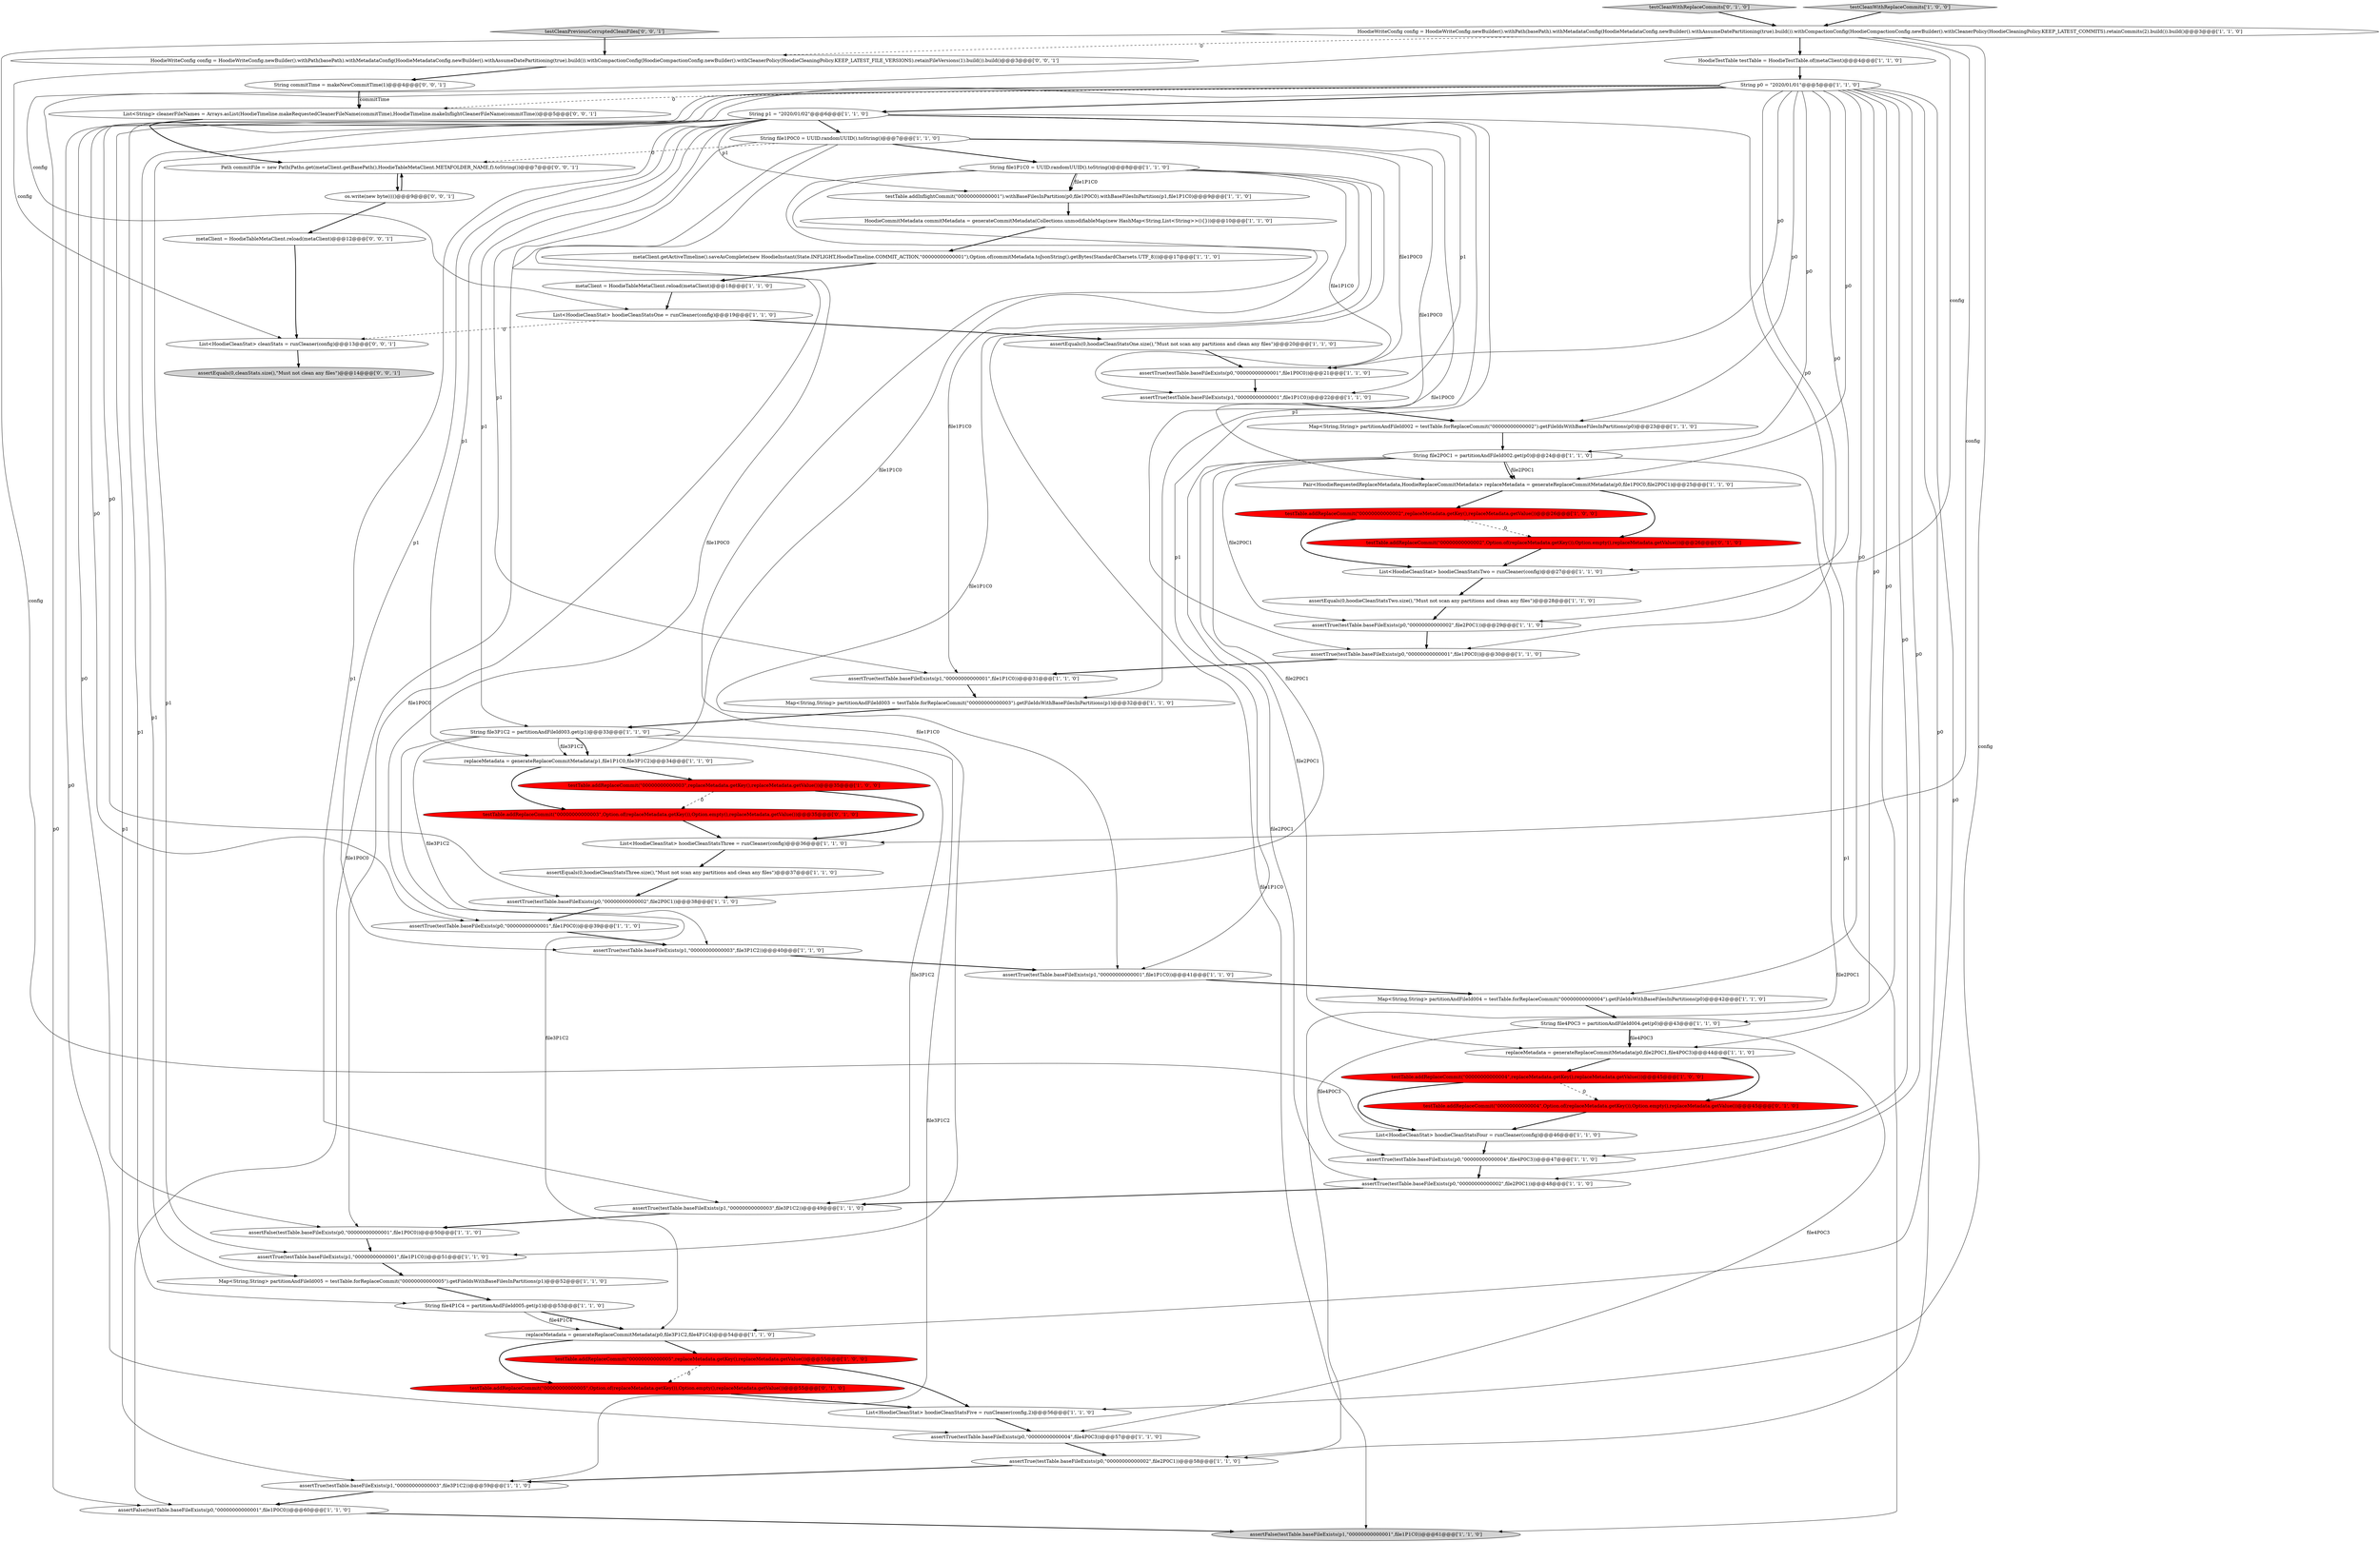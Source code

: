 digraph {
54 [style = filled, label = "testTable.addReplaceCommit(\"00000000000005\",Option.of(replaceMetadata.getKey()),Option.empty(),replaceMetadata.getValue())@@@55@@@['0', '1', '0']", fillcolor = red, shape = ellipse image = "AAA1AAABBB2BBB"];
42 [style = filled, label = "HoodieTestTable testTable = HoodieTestTable.of(metaClient)@@@4@@@['1', '1', '0']", fillcolor = white, shape = ellipse image = "AAA0AAABBB1BBB"];
12 [style = filled, label = "assertEquals(0,hoodieCleanStatsOne.size(),\"Must not scan any partitions and clean any files\")@@@20@@@['1', '1', '0']", fillcolor = white, shape = ellipse image = "AAA0AAABBB1BBB"];
24 [style = filled, label = "assertTrue(testTable.baseFileExists(p1,\"00000000000001\",file1P1C0))@@@51@@@['1', '1', '0']", fillcolor = white, shape = ellipse image = "AAA0AAABBB1BBB"];
4 [style = filled, label = "assertEquals(0,hoodieCleanStatsTwo.size(),\"Must not scan any partitions and clean any files\")@@@28@@@['1', '1', '0']", fillcolor = white, shape = ellipse image = "AAA0AAABBB1BBB"];
28 [style = filled, label = "assertFalse(testTable.baseFileExists(p0,\"00000000000001\",file1P0C0))@@@60@@@['1', '1', '0']", fillcolor = white, shape = ellipse image = "AAA0AAABBB1BBB"];
36 [style = filled, label = "assertTrue(testTable.baseFileExists(p0,\"00000000000002\",file2P0C1))@@@58@@@['1', '1', '0']", fillcolor = white, shape = ellipse image = "AAA0AAABBB1BBB"];
47 [style = filled, label = "replaceMetadata = generateReplaceCommitMetadata(p1,file1P1C0,file3P1C2)@@@34@@@['1', '1', '0']", fillcolor = white, shape = ellipse image = "AAA0AAABBB1BBB"];
50 [style = filled, label = "assertTrue(testTable.baseFileExists(p1,\"00000000000001\",file1P1C0))@@@22@@@['1', '1', '0']", fillcolor = white, shape = ellipse image = "AAA0AAABBB1BBB"];
14 [style = filled, label = "replaceMetadata = generateReplaceCommitMetadata(p0,file3P1C2,file4P1C4)@@@54@@@['1', '1', '0']", fillcolor = white, shape = ellipse image = "AAA0AAABBB1BBB"];
62 [style = filled, label = "HoodieWriteConfig config = HoodieWriteConfig.newBuilder().withPath(basePath).withMetadataConfig(HoodieMetadataConfig.newBuilder().withAssumeDatePartitioning(true).build()).withCompactionConfig(HoodieCompactionConfig.newBuilder().withCleanerPolicy(HoodieCleaningPolicy.KEEP_LATEST_FILE_VERSIONS).retainFileVersions(1).build()).build()@@@3@@@['0', '0', '1']", fillcolor = white, shape = ellipse image = "AAA0AAABBB3BBB"];
30 [style = filled, label = "assertEquals(0,hoodieCleanStatsThree.size(),\"Must not scan any partitions and clean any files\")@@@37@@@['1', '1', '0']", fillcolor = white, shape = ellipse image = "AAA0AAABBB1BBB"];
15 [style = filled, label = "Map<String,String> partitionAndFileId004 = testTable.forReplaceCommit(\"00000000000004\").getFileIdsWithBaseFilesInPartitions(p0)@@@42@@@['1', '1', '0']", fillcolor = white, shape = ellipse image = "AAA0AAABBB1BBB"];
2 [style = filled, label = "assertTrue(testTable.baseFileExists(p0,\"00000000000002\",file2P0C1))@@@38@@@['1', '1', '0']", fillcolor = white, shape = ellipse image = "AAA0AAABBB1BBB"];
66 [style = filled, label = "String commitTime = makeNewCommitTime(1)@@@4@@@['0', '0', '1']", fillcolor = white, shape = ellipse image = "AAA0AAABBB3BBB"];
23 [style = filled, label = "List<HoodieCleanStat> hoodieCleanStatsOne = runCleaner(config)@@@19@@@['1', '1', '0']", fillcolor = white, shape = ellipse image = "AAA0AAABBB1BBB"];
3 [style = filled, label = "replaceMetadata = generateReplaceCommitMetadata(p0,file2P0C1,file4P0C3)@@@44@@@['1', '1', '0']", fillcolor = white, shape = ellipse image = "AAA0AAABBB1BBB"];
60 [style = filled, label = "List<HoodieCleanStat> cleanStats = runCleaner(config)@@@13@@@['0', '0', '1']", fillcolor = white, shape = ellipse image = "AAA0AAABBB3BBB"];
10 [style = filled, label = "assertTrue(testTable.baseFileExists(p1,\"00000000000003\",file3P1C2))@@@59@@@['1', '1', '0']", fillcolor = white, shape = ellipse image = "AAA0AAABBB1BBB"];
13 [style = filled, label = "testTable.addInflightCommit(\"00000000000001\").withBaseFilesInPartition(p0,file1P0C0).withBaseFilesInPartition(p1,file1P1C0)@@@9@@@['1', '1', '0']", fillcolor = white, shape = ellipse image = "AAA0AAABBB1BBB"];
33 [style = filled, label = "String p1 = \"2020/01/02\"@@@6@@@['1', '1', '0']", fillcolor = white, shape = ellipse image = "AAA0AAABBB1BBB"];
41 [style = filled, label = "String file2P0C1 = partitionAndFileId002.get(p0)@@@24@@@['1', '1', '0']", fillcolor = white, shape = ellipse image = "AAA0AAABBB1BBB"];
55 [style = filled, label = "testTable.addReplaceCommit(\"00000000000004\",Option.of(replaceMetadata.getKey()),Option.empty(),replaceMetadata.getValue())@@@45@@@['0', '1', '0']", fillcolor = red, shape = ellipse image = "AAA1AAABBB2BBB"];
1 [style = filled, label = "assertTrue(testTable.baseFileExists(p1,\"00000000000001\",file1P1C0))@@@31@@@['1', '1', '0']", fillcolor = white, shape = ellipse image = "AAA0AAABBB1BBB"];
6 [style = filled, label = "List<HoodieCleanStat> hoodieCleanStatsFive = runCleaner(config,2)@@@56@@@['1', '1', '0']", fillcolor = white, shape = ellipse image = "AAA0AAABBB1BBB"];
37 [style = filled, label = "assertTrue(testTable.baseFileExists(p1,\"00000000000001\",file1P1C0))@@@41@@@['1', '1', '0']", fillcolor = white, shape = ellipse image = "AAA0AAABBB1BBB"];
11 [style = filled, label = "testTable.addReplaceCommit(\"00000000000003\",replaceMetadata.getKey(),replaceMetadata.getValue())@@@35@@@['1', '0', '0']", fillcolor = red, shape = ellipse image = "AAA1AAABBB1BBB"];
22 [style = filled, label = "testTable.addReplaceCommit(\"00000000000002\",replaceMetadata.getKey(),replaceMetadata.getValue())@@@26@@@['1', '0', '0']", fillcolor = red, shape = ellipse image = "AAA1AAABBB1BBB"];
19 [style = filled, label = "assertTrue(testTable.baseFileExists(p0,\"00000000000001\",file1P0C0))@@@39@@@['1', '1', '0']", fillcolor = white, shape = ellipse image = "AAA0AAABBB1BBB"];
25 [style = filled, label = "assertTrue(testTable.baseFileExists(p0,\"00000000000004\",file4P0C3))@@@57@@@['1', '1', '0']", fillcolor = white, shape = ellipse image = "AAA0AAABBB1BBB"];
45 [style = filled, label = "String file3P1C2 = partitionAndFileId003.get(p1)@@@33@@@['1', '1', '0']", fillcolor = white, shape = ellipse image = "AAA0AAABBB1BBB"];
48 [style = filled, label = "metaClient.getActiveTimeline().saveAsComplete(new HoodieInstant(State.INFLIGHT,HoodieTimeline.COMMIT_ACTION,\"00000000000001\"),Option.of(commitMetadata.toJsonString().getBytes(StandardCharsets.UTF_8)))@@@17@@@['1', '1', '0']", fillcolor = white, shape = ellipse image = "AAA0AAABBB1BBB"];
20 [style = filled, label = "String file4P1C4 = partitionAndFileId005.get(p1)@@@53@@@['1', '1', '0']", fillcolor = white, shape = ellipse image = "AAA0AAABBB1BBB"];
52 [style = filled, label = "assertTrue(testTable.baseFileExists(p0,\"00000000000004\",file4P0C3))@@@47@@@['1', '1', '0']", fillcolor = white, shape = ellipse image = "AAA0AAABBB1BBB"];
53 [style = filled, label = "HoodieCommitMetadata commitMetadata = generateCommitMetadata(Collections.unmodifiableMap(new HashMap<String,List<String>>(){}))@@@10@@@['1', '1', '0']", fillcolor = white, shape = ellipse image = "AAA0AAABBB1BBB"];
57 [style = filled, label = "testTable.addReplaceCommit(\"00000000000003\",Option.of(replaceMetadata.getKey()),Option.empty(),replaceMetadata.getValue())@@@35@@@['0', '1', '0']", fillcolor = red, shape = ellipse image = "AAA1AAABBB2BBB"];
5 [style = filled, label = "testTable.addReplaceCommit(\"00000000000005\",replaceMetadata.getKey(),replaceMetadata.getValue())@@@55@@@['1', '0', '0']", fillcolor = red, shape = ellipse image = "AAA1AAABBB1BBB"];
29 [style = filled, label = "List<HoodieCleanStat> hoodieCleanStatsTwo = runCleaner(config)@@@27@@@['1', '1', '0']", fillcolor = white, shape = ellipse image = "AAA0AAABBB1BBB"];
39 [style = filled, label = "HoodieWriteConfig config = HoodieWriteConfig.newBuilder().withPath(basePath).withMetadataConfig(HoodieMetadataConfig.newBuilder().withAssumeDatePartitioning(true).build()).withCompactionConfig(HoodieCompactionConfig.newBuilder().withCleanerPolicy(HoodieCleaningPolicy.KEEP_LATEST_COMMITS).retainCommits(2).build()).build()@@@3@@@['1', '1', '0']", fillcolor = white, shape = ellipse image = "AAA0AAABBB1BBB"];
31 [style = filled, label = "assertTrue(testTable.baseFileExists(p1,\"00000000000003\",file3P1C2))@@@40@@@['1', '1', '0']", fillcolor = white, shape = ellipse image = "AAA0AAABBB1BBB"];
9 [style = filled, label = "Map<String,String> partitionAndFileId005 = testTable.forReplaceCommit(\"00000000000005\").getFileIdsWithBaseFilesInPartitions(p1)@@@52@@@['1', '1', '0']", fillcolor = white, shape = ellipse image = "AAA0AAABBB1BBB"];
26 [style = filled, label = "metaClient = HoodieTableMetaClient.reload(metaClient)@@@18@@@['1', '1', '0']", fillcolor = white, shape = ellipse image = "AAA0AAABBB1BBB"];
32 [style = filled, label = "assertTrue(testTable.baseFileExists(p1,\"00000000000003\",file3P1C2))@@@49@@@['1', '1', '0']", fillcolor = white, shape = ellipse image = "AAA0AAABBB1BBB"];
17 [style = filled, label = "String file1P1C0 = UUID.randomUUID().toString()@@@8@@@['1', '1', '0']", fillcolor = white, shape = ellipse image = "AAA0AAABBB1BBB"];
46 [style = filled, label = "assertFalse(testTable.baseFileExists(p1,\"00000000000001\",file1P1C0))@@@61@@@['1', '1', '0']", fillcolor = lightgray, shape = ellipse image = "AAA0AAABBB1BBB"];
56 [style = filled, label = "testTable.addReplaceCommit(\"00000000000002\",Option.of(replaceMetadata.getKey()),Option.empty(),replaceMetadata.getValue())@@@26@@@['0', '1', '0']", fillcolor = red, shape = ellipse image = "AAA1AAABBB2BBB"];
27 [style = filled, label = "assertTrue(testTable.baseFileExists(p0,\"00000000000001\",file1P0C0))@@@30@@@['1', '1', '0']", fillcolor = white, shape = ellipse image = "AAA0AAABBB1BBB"];
8 [style = filled, label = "String file4P0C3 = partitionAndFileId004.get(p0)@@@43@@@['1', '1', '0']", fillcolor = white, shape = ellipse image = "AAA0AAABBB1BBB"];
34 [style = filled, label = "assertTrue(testTable.baseFileExists(p0,\"00000000000001\",file1P0C0))@@@21@@@['1', '1', '0']", fillcolor = white, shape = ellipse image = "AAA0AAABBB1BBB"];
16 [style = filled, label = "assertTrue(testTable.baseFileExists(p0,\"00000000000002\",file2P0C1))@@@48@@@['1', '1', '0']", fillcolor = white, shape = ellipse image = "AAA0AAABBB1BBB"];
43 [style = filled, label = "Map<String,String> partitionAndFileId002 = testTable.forReplaceCommit(\"00000000000002\").getFileIdsWithBaseFilesInPartitions(p0)@@@23@@@['1', '1', '0']", fillcolor = white, shape = ellipse image = "AAA0AAABBB1BBB"];
63 [style = filled, label = "os.write(new byte(((()@@@9@@@['0', '0', '1']", fillcolor = white, shape = ellipse image = "AAA0AAABBB3BBB"];
0 [style = filled, label = "testTable.addReplaceCommit(\"00000000000004\",replaceMetadata.getKey(),replaceMetadata.getValue())@@@45@@@['1', '0', '0']", fillcolor = red, shape = ellipse image = "AAA1AAABBB1BBB"];
58 [style = filled, label = "testCleanWithReplaceCommits['0', '1', '0']", fillcolor = lightgray, shape = diamond image = "AAA0AAABBB2BBB"];
7 [style = filled, label = "String file1P0C0 = UUID.randomUUID().toString()@@@7@@@['1', '1', '0']", fillcolor = white, shape = ellipse image = "AAA0AAABBB1BBB"];
64 [style = filled, label = "List<String> cleanerFileNames = Arrays.asList(HoodieTimeline.makeRequestedCleanerFileName(commitTime),HoodieTimeline.makeInflightCleanerFileName(commitTime))@@@5@@@['0', '0', '1']", fillcolor = white, shape = ellipse image = "AAA0AAABBB3BBB"];
61 [style = filled, label = "metaClient = HoodieTableMetaClient.reload(metaClient)@@@12@@@['0', '0', '1']", fillcolor = white, shape = ellipse image = "AAA0AAABBB3BBB"];
40 [style = filled, label = "assertFalse(testTable.baseFileExists(p0,\"00000000000001\",file1P0C0))@@@50@@@['1', '1', '0']", fillcolor = white, shape = ellipse image = "AAA0AAABBB1BBB"];
65 [style = filled, label = "testCleanPreviousCorruptedCleanFiles['0', '0', '1']", fillcolor = lightgray, shape = diamond image = "AAA0AAABBB3BBB"];
59 [style = filled, label = "assertEquals(0,cleanStats.size(),\"Must not clean any files\")@@@14@@@['0', '0', '1']", fillcolor = lightgray, shape = ellipse image = "AAA0AAABBB3BBB"];
67 [style = filled, label = "Path commitFile = new Path(Paths.get(metaClient.getBasePath(),HoodieTableMetaClient.METAFOLDER_NAME,f).toString())@@@7@@@['0', '0', '1']", fillcolor = white, shape = ellipse image = "AAA0AAABBB3BBB"];
38 [style = filled, label = "testCleanWithReplaceCommits['1', '0', '0']", fillcolor = lightgray, shape = diamond image = "AAA0AAABBB1BBB"];
18 [style = filled, label = "Map<String,String> partitionAndFileId003 = testTable.forReplaceCommit(\"00000000000003\").getFileIdsWithBaseFilesInPartitions(p1)@@@32@@@['1', '1', '0']", fillcolor = white, shape = ellipse image = "AAA0AAABBB1BBB"];
49 [style = filled, label = "assertTrue(testTable.baseFileExists(p0,\"00000000000002\",file2P0C1))@@@29@@@['1', '1', '0']", fillcolor = white, shape = ellipse image = "AAA0AAABBB1BBB"];
35 [style = filled, label = "Pair<HoodieRequestedReplaceMetadata,HoodieReplaceCommitMetadata> replaceMetadata = generateReplaceCommitMetadata(p0,file1P0C0,file2P0C1)@@@25@@@['1', '1', '0']", fillcolor = white, shape = ellipse image = "AAA0AAABBB1BBB"];
21 [style = filled, label = "String p0 = \"2020/01/01\"@@@5@@@['1', '1', '0']", fillcolor = white, shape = ellipse image = "AAA0AAABBB1BBB"];
44 [style = filled, label = "List<HoodieCleanStat> hoodieCleanStatsThree = runCleaner(config)@@@36@@@['1', '1', '0']", fillcolor = white, shape = ellipse image = "AAA0AAABBB1BBB"];
51 [style = filled, label = "List<HoodieCleanStat> hoodieCleanStatsFour = runCleaner(config)@@@46@@@['1', '1', '0']", fillcolor = white, shape = ellipse image = "AAA0AAABBB1BBB"];
56->29 [style = bold, label=""];
31->37 [style = bold, label=""];
33->9 [style = solid, label="p1"];
41->2 [style = solid, label="file2P0C1"];
21->25 [style = solid, label="p0"];
65->62 [style = bold, label=""];
21->3 [style = solid, label="p0"];
55->51 [style = bold, label=""];
39->6 [style = solid, label="config"];
37->15 [style = bold, label=""];
33->13 [style = solid, label="p1"];
45->10 [style = solid, label="file3P1C2"];
34->50 [style = bold, label=""];
38->39 [style = bold, label=""];
18->45 [style = bold, label=""];
47->11 [style = bold, label=""];
21->49 [style = solid, label="p0"];
66->64 [style = solid, label="commitTime"];
0->55 [style = dashed, label="0"];
66->64 [style = bold, label=""];
41->35 [style = solid, label="file2P0C1"];
45->47 [style = solid, label="file3P1C2"];
8->25 [style = solid, label="file4P0C3"];
7->40 [style = solid, label="file1P0C0"];
33->18 [style = solid, label="p1"];
54->6 [style = bold, label=""];
40->24 [style = bold, label=""];
23->12 [style = bold, label=""];
42->21 [style = bold, label=""];
21->64 [style = dashed, label="0"];
21->36 [style = solid, label="p0"];
53->48 [style = bold, label=""];
33->7 [style = bold, label=""];
21->14 [style = solid, label="p0"];
41->36 [style = solid, label="file2P0C1"];
5->54 [style = dashed, label="0"];
7->27 [style = solid, label="file1P0C0"];
50->43 [style = bold, label=""];
33->1 [style = solid, label="p1"];
25->36 [style = bold, label=""];
17->47 [style = solid, label="file1P1C0"];
11->44 [style = bold, label=""];
33->10 [style = solid, label="p1"];
8->52 [style = solid, label="file4P0C3"];
21->52 [style = solid, label="p0"];
21->43 [style = solid, label="p0"];
16->32 [style = bold, label=""];
20->14 [style = bold, label=""];
17->1 [style = solid, label="file1P1C0"];
33->24 [style = solid, label="p1"];
3->0 [style = bold, label=""];
58->39 [style = bold, label=""];
33->45 [style = solid, label="p1"];
47->57 [style = bold, label=""];
23->60 [style = dashed, label="0"];
21->27 [style = solid, label="p0"];
5->6 [style = bold, label=""];
21->34 [style = solid, label="p0"];
17->37 [style = solid, label="file1P1C0"];
39->23 [style = solid, label="config"];
39->62 [style = dashed, label="0"];
45->14 [style = solid, label="file3P1C2"];
39->42 [style = bold, label=""];
8->3 [style = solid, label="file4P0C3"];
44->30 [style = bold, label=""];
7->17 [style = bold, label=""];
45->32 [style = solid, label="file3P1C2"];
21->40 [style = solid, label="p0"];
41->49 [style = solid, label="file2P0C1"];
6->25 [style = bold, label=""];
8->3 [style = bold, label=""];
22->29 [style = bold, label=""];
39->44 [style = solid, label="config"];
9->20 [style = bold, label=""];
33->47 [style = solid, label="p1"];
51->52 [style = bold, label=""];
62->66 [style = bold, label=""];
3->55 [style = bold, label=""];
48->26 [style = bold, label=""];
21->16 [style = solid, label="p0"];
17->24 [style = solid, label="file1P1C0"];
7->67 [style = dashed, label="0"];
33->46 [style = solid, label="p1"];
45->31 [style = solid, label="file3P1C2"];
17->13 [style = solid, label="file1P1C0"];
33->31 [style = solid, label="p1"];
52->16 [style = bold, label=""];
67->63 [style = bold, label=""];
20->14 [style = solid, label="file4P1C4"];
22->56 [style = dashed, label="0"];
17->50 [style = solid, label="file1P1C0"];
32->40 [style = bold, label=""];
21->28 [style = solid, label="p0"];
63->67 [style = bold, label=""];
43->41 [style = bold, label=""];
17->13 [style = bold, label=""];
64->67 [style = bold, label=""];
63->61 [style = bold, label=""];
41->3 [style = solid, label="file2P0C1"];
7->34 [style = solid, label="file1P0C0"];
15->8 [style = bold, label=""];
17->46 [style = solid, label="file1P1C0"];
24->9 [style = bold, label=""];
33->20 [style = solid, label="p1"];
11->57 [style = dashed, label="0"];
36->10 [style = bold, label=""];
14->5 [style = bold, label=""];
41->35 [style = bold, label=""];
7->35 [style = solid, label="file1P0C0"];
21->15 [style = solid, label="p0"];
41->16 [style = solid, label="file2P0C1"];
29->4 [style = bold, label=""];
27->1 [style = bold, label=""];
2->19 [style = bold, label=""];
10->28 [style = bold, label=""];
61->60 [style = bold, label=""];
21->35 [style = solid, label="p0"];
13->53 [style = bold, label=""];
19->31 [style = bold, label=""];
62->60 [style = solid, label="config"];
35->22 [style = bold, label=""];
21->33 [style = bold, label=""];
21->8 [style = solid, label="p0"];
39->29 [style = solid, label="config"];
33->32 [style = solid, label="p1"];
12->34 [style = bold, label=""];
1->18 [style = bold, label=""];
49->27 [style = bold, label=""];
21->19 [style = solid, label="p0"];
21->2 [style = solid, label="p0"];
60->59 [style = bold, label=""];
35->56 [style = bold, label=""];
33->37 [style = solid, label="p1"];
14->54 [style = bold, label=""];
28->46 [style = bold, label=""];
7->28 [style = solid, label="file1P0C0"];
4->49 [style = bold, label=""];
7->19 [style = solid, label="file1P0C0"];
26->23 [style = bold, label=""];
0->51 [style = bold, label=""];
45->47 [style = bold, label=""];
57->44 [style = bold, label=""];
33->50 [style = solid, label="p1"];
30->2 [style = bold, label=""];
39->51 [style = solid, label="config"];
21->41 [style = solid, label="p0"];
}

